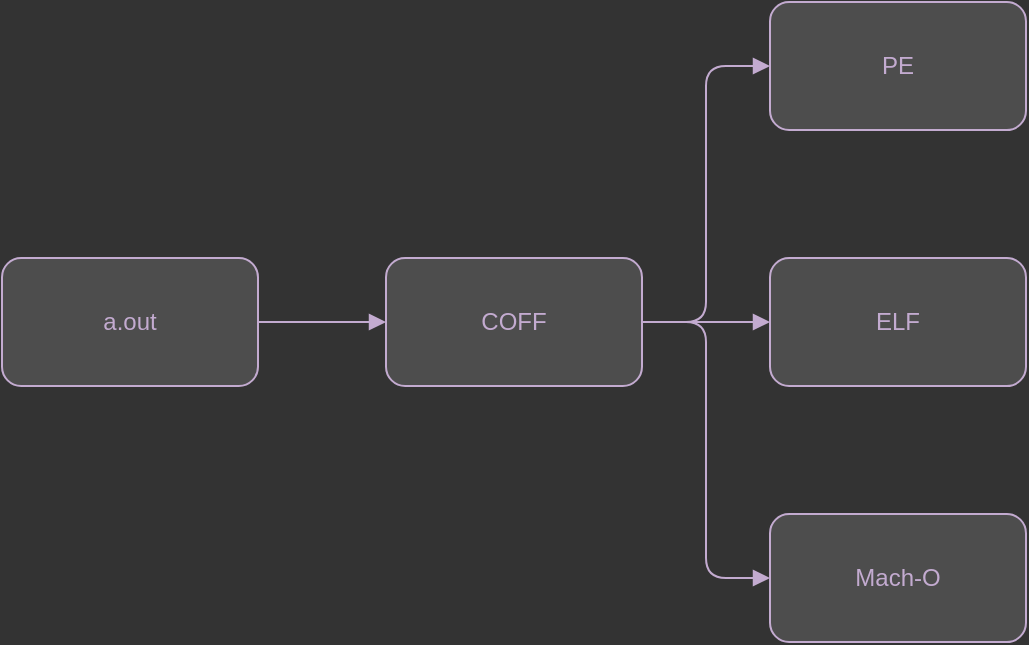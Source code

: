 <mxfile version="20.7.4" type="device"><diagram id="9R9b4XRgyPmM5unQtu1d" name="Page-1"><mxGraphModel dx="1420" dy="849" grid="0" gridSize="8" guides="1" tooltips="1" connect="1" arrows="1" fold="1" page="1" pageScale="1" pageWidth="1200" pageHeight="1920" background="#333333" math="0" shadow="0"><root><mxCell id="0"/><mxCell id="1" parent="0"/><mxCell id="bKmZAotONFKZCVIYtS-m-8" style="edgeStyle=orthogonalEdgeStyle;rounded=1;orthogonalLoop=1;jettySize=auto;html=1;exitX=1;exitY=0.5;exitDx=0;exitDy=0;entryX=0;entryY=0.5;entryDx=0;entryDy=0;fontColor=#C3ABD0;strokeColor=#C3ABD0;endArrow=block;endFill=1;" edge="1" parent="1" source="bKmZAotONFKZCVIYtS-m-1" target="bKmZAotONFKZCVIYtS-m-4"><mxGeometry relative="1" as="geometry"/></mxCell><mxCell id="bKmZAotONFKZCVIYtS-m-1" value="&lt;font color=&quot;#c3abd0&quot;&gt;a.out&lt;/font&gt;" style="rounded=1;whiteSpace=wrap;html=1;strokeColor=#C3ABD0;fillColor=#4D4D4D;" vertex="1" parent="1"><mxGeometry x="224" y="256" width="128" height="64" as="geometry"/></mxCell><mxCell id="bKmZAotONFKZCVIYtS-m-4" value="&lt;font color=&quot;#c3abd0&quot;&gt;COFF&lt;/font&gt;" style="rounded=1;whiteSpace=wrap;html=1;strokeColor=#C3ABD0;fillColor=#4D4D4D;" vertex="1" parent="1"><mxGeometry x="416" y="256" width="128" height="64" as="geometry"/></mxCell><mxCell id="bKmZAotONFKZCVIYtS-m-5" value="&lt;font color=&quot;#c3abd0&quot;&gt;Mach-O&lt;/font&gt;" style="rounded=1;whiteSpace=wrap;html=1;strokeColor=#C3ABD0;fillColor=#4D4D4D;" vertex="1" parent="1"><mxGeometry x="608" y="384" width="128" height="64" as="geometry"/></mxCell><mxCell id="bKmZAotONFKZCVIYtS-m-6" value="&lt;font color=&quot;#c3abd0&quot;&gt;PE&lt;/font&gt;" style="rounded=1;whiteSpace=wrap;html=1;strokeColor=#C3ABD0;fillColor=#4D4D4D;" vertex="1" parent="1"><mxGeometry x="608" y="128" width="128" height="64" as="geometry"/></mxCell><mxCell id="bKmZAotONFKZCVIYtS-m-7" value="&lt;font color=&quot;#c3abd0&quot;&gt;ELF&lt;/font&gt;" style="rounded=1;whiteSpace=wrap;html=1;strokeColor=#C3ABD0;fillColor=#4D4D4D;" vertex="1" parent="1"><mxGeometry x="608" y="256" width="128" height="64" as="geometry"/></mxCell><mxCell id="bKmZAotONFKZCVIYtS-m-9" style="edgeStyle=orthogonalEdgeStyle;rounded=1;orthogonalLoop=1;jettySize=auto;html=1;exitX=1;exitY=0.5;exitDx=0;exitDy=0;entryX=0;entryY=0.5;entryDx=0;entryDy=0;fontColor=#C3ABD0;strokeColor=#C3ABD0;endArrow=block;endFill=1;" edge="1" parent="1" source="bKmZAotONFKZCVIYtS-m-4" target="bKmZAotONFKZCVIYtS-m-6"><mxGeometry relative="1" as="geometry"><mxPoint x="359" y="495" as="sourcePoint"/><mxPoint x="423" y="495" as="targetPoint"/></mxGeometry></mxCell><mxCell id="bKmZAotONFKZCVIYtS-m-10" style="edgeStyle=orthogonalEdgeStyle;rounded=1;orthogonalLoop=1;jettySize=auto;html=1;exitX=1;exitY=0.5;exitDx=0;exitDy=0;entryX=0;entryY=0.5;entryDx=0;entryDy=0;fontColor=#C3ABD0;strokeColor=#C3ABD0;endArrow=block;endFill=1;" edge="1" parent="1" source="bKmZAotONFKZCVIYtS-m-4" target="bKmZAotONFKZCVIYtS-m-7"><mxGeometry relative="1" as="geometry"><mxPoint x="430" y="566" as="sourcePoint"/><mxPoint x="494" y="566" as="targetPoint"/></mxGeometry></mxCell><mxCell id="bKmZAotONFKZCVIYtS-m-11" style="edgeStyle=orthogonalEdgeStyle;rounded=1;orthogonalLoop=1;jettySize=auto;html=1;exitX=1;exitY=0.5;exitDx=0;exitDy=0;entryX=0;entryY=0.5;entryDx=0;entryDy=0;fontColor=#C3ABD0;strokeColor=#C3ABD0;endArrow=block;endFill=1;" edge="1" parent="1" source="bKmZAotONFKZCVIYtS-m-4" target="bKmZAotONFKZCVIYtS-m-5"><mxGeometry relative="1" as="geometry"><mxPoint x="395" y="596" as="sourcePoint"/><mxPoint x="459" y="596" as="targetPoint"/></mxGeometry></mxCell></root></mxGraphModel></diagram></mxfile>